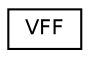 digraph "Graphical Class Hierarchy"
{
  edge [fontname="Helvetica",fontsize="10",labelfontname="Helvetica",labelfontsize="10"];
  node [fontname="Helvetica",fontsize="10",shape=record];
  rankdir="LR";
  Node1 [label="VFF",height=0.2,width=0.4,color="black", fillcolor="white", style="filled",URL="$classVFF.html"];
}
